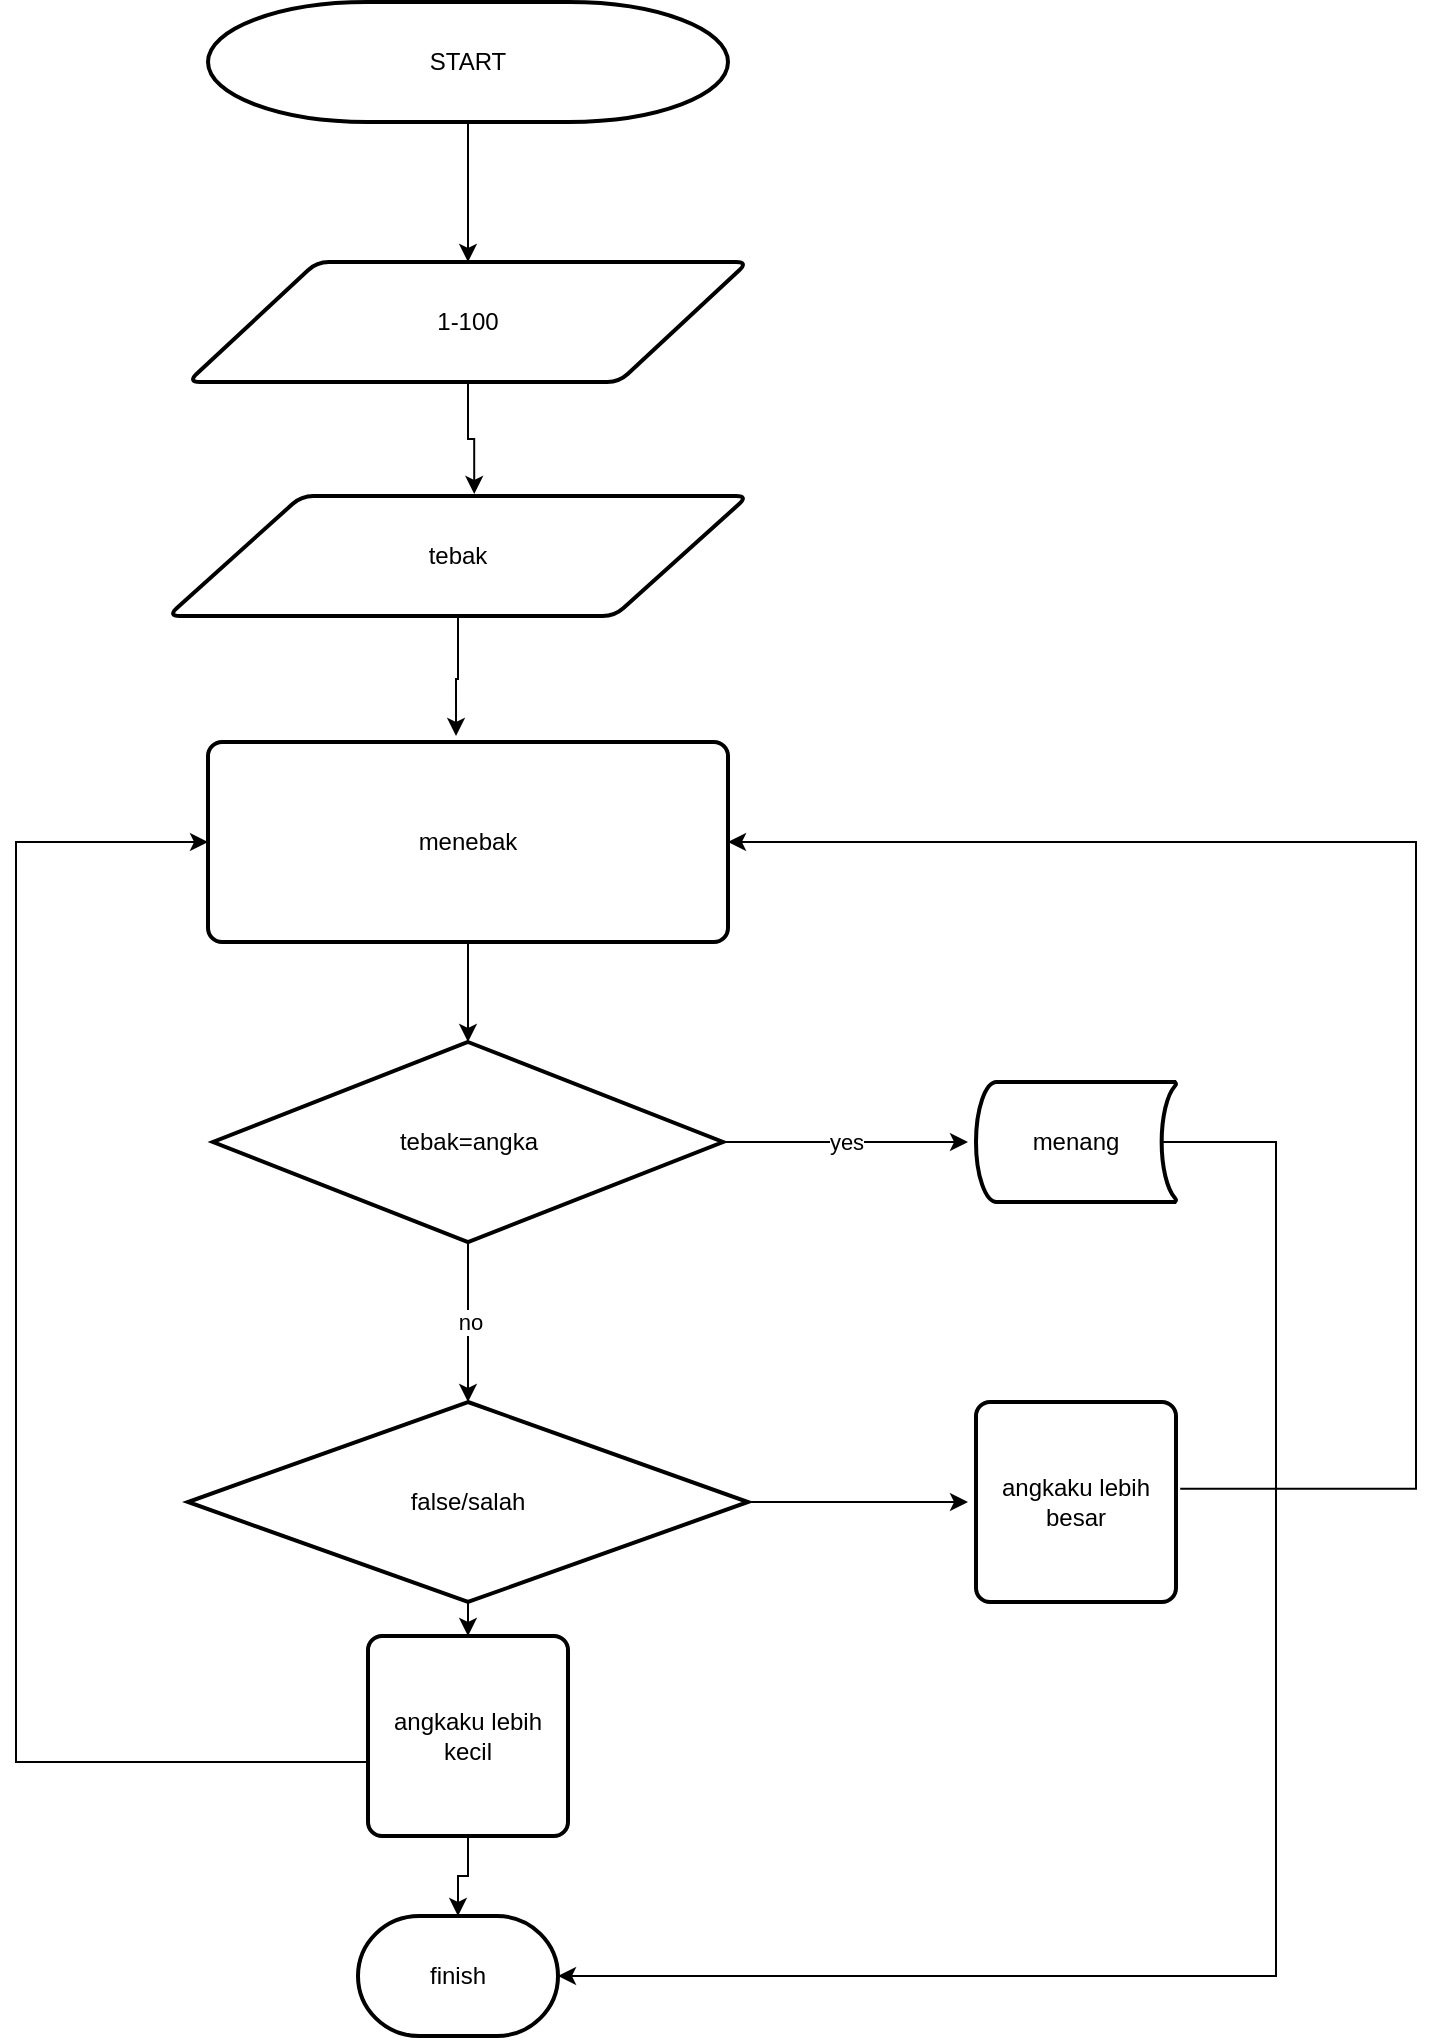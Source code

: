 <mxfile version="22.0.4" type="github">
  <diagram name="Page-1" id="3dibE0B8IsMNafBcI582">
    <mxGraphModel dx="1035" dy="553" grid="1" gridSize="10" guides="1" tooltips="1" connect="1" arrows="1" fold="1" page="1" pageScale="1" pageWidth="850" pageHeight="1100" math="0" shadow="0">
      <root>
        <mxCell id="0" />
        <mxCell id="1" parent="0" />
        <mxCell id="v4AIF39jmLWjsO0QNHpz-3" style="edgeStyle=orthogonalEdgeStyle;rounded=0;orthogonalLoop=1;jettySize=auto;html=1;exitX=0.5;exitY=1;exitDx=0;exitDy=0;exitPerimeter=0;entryX=0.5;entryY=0;entryDx=0;entryDy=0;fontSize=12;" edge="1" parent="1" source="v4AIF39jmLWjsO0QNHpz-1" target="v4AIF39jmLWjsO0QNHpz-2">
          <mxGeometry relative="1" as="geometry">
            <mxPoint x="361" y="173" as="targetPoint" />
            <Array as="points" />
          </mxGeometry>
        </mxCell>
        <mxCell id="v4AIF39jmLWjsO0QNHpz-1" value="START" style="strokeWidth=2;shape=mxgraph.flowchart.terminator;whiteSpace=wrap;html=1;fontSize=12;" vertex="1" parent="1">
          <mxGeometry x="236" y="53" width="260" height="60" as="geometry" />
        </mxCell>
        <mxCell id="v4AIF39jmLWjsO0QNHpz-2" value="1-100" style="shape=parallelogram;html=1;strokeWidth=2;perimeter=parallelogramPerimeter;whiteSpace=wrap;rounded=1;arcSize=12;size=0.23;align=center;fontSize=12;" vertex="1" parent="1">
          <mxGeometry x="226" y="183" width="280" height="60" as="geometry" />
        </mxCell>
        <mxCell id="v4AIF39jmLWjsO0QNHpz-9" value="tebak" style="shape=parallelogram;html=1;strokeWidth=2;perimeter=parallelogramPerimeter;whiteSpace=wrap;rounded=1;arcSize=12;size=0.23;fontSize=12;" vertex="1" parent="1">
          <mxGeometry x="216" y="300" width="290" height="60" as="geometry" />
        </mxCell>
        <mxCell id="v4AIF39jmLWjsO0QNHpz-19" style="edgeStyle=orthogonalEdgeStyle;rounded=0;orthogonalLoop=1;jettySize=auto;html=1;" edge="1" parent="1" source="v4AIF39jmLWjsO0QNHpz-11" target="v4AIF39jmLWjsO0QNHpz-15">
          <mxGeometry relative="1" as="geometry" />
        </mxCell>
        <mxCell id="v4AIF39jmLWjsO0QNHpz-11" value="menebak" style="rounded=1;whiteSpace=wrap;html=1;absoluteArcSize=1;arcSize=14;strokeWidth=2;fontSize=12;" vertex="1" parent="1">
          <mxGeometry x="236" y="423" width="260" height="100" as="geometry" />
        </mxCell>
        <mxCell id="v4AIF39jmLWjsO0QNHpz-20" value="yes" style="edgeStyle=orthogonalEdgeStyle;rounded=0;orthogonalLoop=1;jettySize=auto;html=1;" edge="1" parent="1" source="v4AIF39jmLWjsO0QNHpz-15">
          <mxGeometry relative="1" as="geometry">
            <mxPoint x="616" y="623" as="targetPoint" />
          </mxGeometry>
        </mxCell>
        <mxCell id="v4AIF39jmLWjsO0QNHpz-21" value="no" style="edgeStyle=orthogonalEdgeStyle;rounded=0;orthogonalLoop=1;jettySize=auto;html=1;" edge="1" parent="1" source="v4AIF39jmLWjsO0QNHpz-15">
          <mxGeometry relative="1" as="geometry">
            <mxPoint x="366" y="753" as="targetPoint" />
          </mxGeometry>
        </mxCell>
        <mxCell id="v4AIF39jmLWjsO0QNHpz-15" value="tebak=angka" style="strokeWidth=2;html=1;shape=mxgraph.flowchart.decision;whiteSpace=wrap;fontSize=12;" vertex="1" parent="1">
          <mxGeometry x="238.5" y="573" width="255" height="100" as="geometry" />
        </mxCell>
        <mxCell id="v4AIF39jmLWjsO0QNHpz-23" style="edgeStyle=orthogonalEdgeStyle;rounded=0;orthogonalLoop=1;jettySize=auto;html=1;entryX=0.477;entryY=-0.03;entryDx=0;entryDy=0;entryPerimeter=0;" edge="1" parent="1" source="v4AIF39jmLWjsO0QNHpz-9" target="v4AIF39jmLWjsO0QNHpz-11">
          <mxGeometry relative="1" as="geometry" />
        </mxCell>
        <mxCell id="v4AIF39jmLWjsO0QNHpz-25" style="edgeStyle=orthogonalEdgeStyle;rounded=0;orthogonalLoop=1;jettySize=auto;html=1;" edge="1" parent="1" source="v4AIF39jmLWjsO0QNHpz-24">
          <mxGeometry relative="1" as="geometry">
            <mxPoint x="616" y="803" as="targetPoint" />
          </mxGeometry>
        </mxCell>
        <mxCell id="v4AIF39jmLWjsO0QNHpz-28" style="edgeStyle=orthogonalEdgeStyle;rounded=0;orthogonalLoop=1;jettySize=auto;html=1;entryX=0.5;entryY=0;entryDx=0;entryDy=0;" edge="1" parent="1" source="v4AIF39jmLWjsO0QNHpz-24" target="v4AIF39jmLWjsO0QNHpz-27">
          <mxGeometry relative="1" as="geometry" />
        </mxCell>
        <mxCell id="v4AIF39jmLWjsO0QNHpz-24" value="false/salah" style="strokeWidth=2;html=1;shape=mxgraph.flowchart.decision;whiteSpace=wrap;" vertex="1" parent="1">
          <mxGeometry x="226" y="753" width="280" height="100" as="geometry" />
        </mxCell>
        <mxCell id="v4AIF39jmLWjsO0QNHpz-31" style="edgeStyle=orthogonalEdgeStyle;rounded=0;orthogonalLoop=1;jettySize=auto;html=1;entryX=1;entryY=0.5;entryDx=0;entryDy=0;exitX=1.021;exitY=0.434;exitDx=0;exitDy=0;exitPerimeter=0;" edge="1" parent="1" source="v4AIF39jmLWjsO0QNHpz-26" target="v4AIF39jmLWjsO0QNHpz-11">
          <mxGeometry relative="1" as="geometry">
            <mxPoint x="804" y="775" as="sourcePoint" />
            <mxPoint x="570" y="420" as="targetPoint" />
            <Array as="points">
              <mxPoint x="840" y="796" />
              <mxPoint x="840" y="473" />
            </Array>
          </mxGeometry>
        </mxCell>
        <mxCell id="v4AIF39jmLWjsO0QNHpz-26" value="angkaku lebih besar" style="rounded=1;whiteSpace=wrap;html=1;absoluteArcSize=1;arcSize=14;strokeWidth=2;" vertex="1" parent="1">
          <mxGeometry x="620" y="753" width="100" height="100" as="geometry" />
        </mxCell>
        <mxCell id="v4AIF39jmLWjsO0QNHpz-32" style="edgeStyle=orthogonalEdgeStyle;rounded=0;orthogonalLoop=1;jettySize=auto;html=1;exitX=0;exitY=0.5;exitDx=0;exitDy=0;entryX=0;entryY=0.5;entryDx=0;entryDy=0;" edge="1" parent="1" source="v4AIF39jmLWjsO0QNHpz-27" target="v4AIF39jmLWjsO0QNHpz-11">
          <mxGeometry relative="1" as="geometry">
            <Array as="points">
              <mxPoint x="140" y="933" />
              <mxPoint x="140" y="473" />
            </Array>
          </mxGeometry>
        </mxCell>
        <mxCell id="v4AIF39jmLWjsO0QNHpz-34" style="edgeStyle=orthogonalEdgeStyle;rounded=0;orthogonalLoop=1;jettySize=auto;html=1;exitX=0.5;exitY=1;exitDx=0;exitDy=0;" edge="1" parent="1" source="v4AIF39jmLWjsO0QNHpz-27" target="v4AIF39jmLWjsO0QNHpz-33">
          <mxGeometry relative="1" as="geometry" />
        </mxCell>
        <mxCell id="v4AIF39jmLWjsO0QNHpz-27" value="angkaku lebih kecil" style="rounded=1;whiteSpace=wrap;html=1;absoluteArcSize=1;arcSize=14;strokeWidth=2;" vertex="1" parent="1">
          <mxGeometry x="316" y="870" width="100" height="100" as="geometry" />
        </mxCell>
        <mxCell id="v4AIF39jmLWjsO0QNHpz-29" style="edgeStyle=orthogonalEdgeStyle;rounded=0;orthogonalLoop=1;jettySize=auto;html=1;entryX=0.528;entryY=-0.017;entryDx=0;entryDy=0;entryPerimeter=0;" edge="1" parent="1" source="v4AIF39jmLWjsO0QNHpz-2" target="v4AIF39jmLWjsO0QNHpz-9">
          <mxGeometry relative="1" as="geometry" />
        </mxCell>
        <mxCell id="v4AIF39jmLWjsO0QNHpz-30" value="menang" style="strokeWidth=2;html=1;shape=mxgraph.flowchart.stored_data;whiteSpace=wrap;" vertex="1" parent="1">
          <mxGeometry x="620" y="593" width="100" height="60" as="geometry" />
        </mxCell>
        <mxCell id="v4AIF39jmLWjsO0QNHpz-33" value="finish" style="strokeWidth=2;html=1;shape=mxgraph.flowchart.terminator;whiteSpace=wrap;" vertex="1" parent="1">
          <mxGeometry x="311" y="1010" width="100" height="60" as="geometry" />
        </mxCell>
        <mxCell id="v4AIF39jmLWjsO0QNHpz-35" style="edgeStyle=orthogonalEdgeStyle;rounded=0;orthogonalLoop=1;jettySize=auto;html=1;exitX=0.93;exitY=0.5;exitDx=0;exitDy=0;exitPerimeter=0;entryX=1;entryY=0.5;entryDx=0;entryDy=0;entryPerimeter=0;" edge="1" parent="1" source="v4AIF39jmLWjsO0QNHpz-30" target="v4AIF39jmLWjsO0QNHpz-33">
          <mxGeometry relative="1" as="geometry">
            <Array as="points">
              <mxPoint x="770" y="623" />
              <mxPoint x="770" y="1040" />
            </Array>
          </mxGeometry>
        </mxCell>
      </root>
    </mxGraphModel>
  </diagram>
</mxfile>

